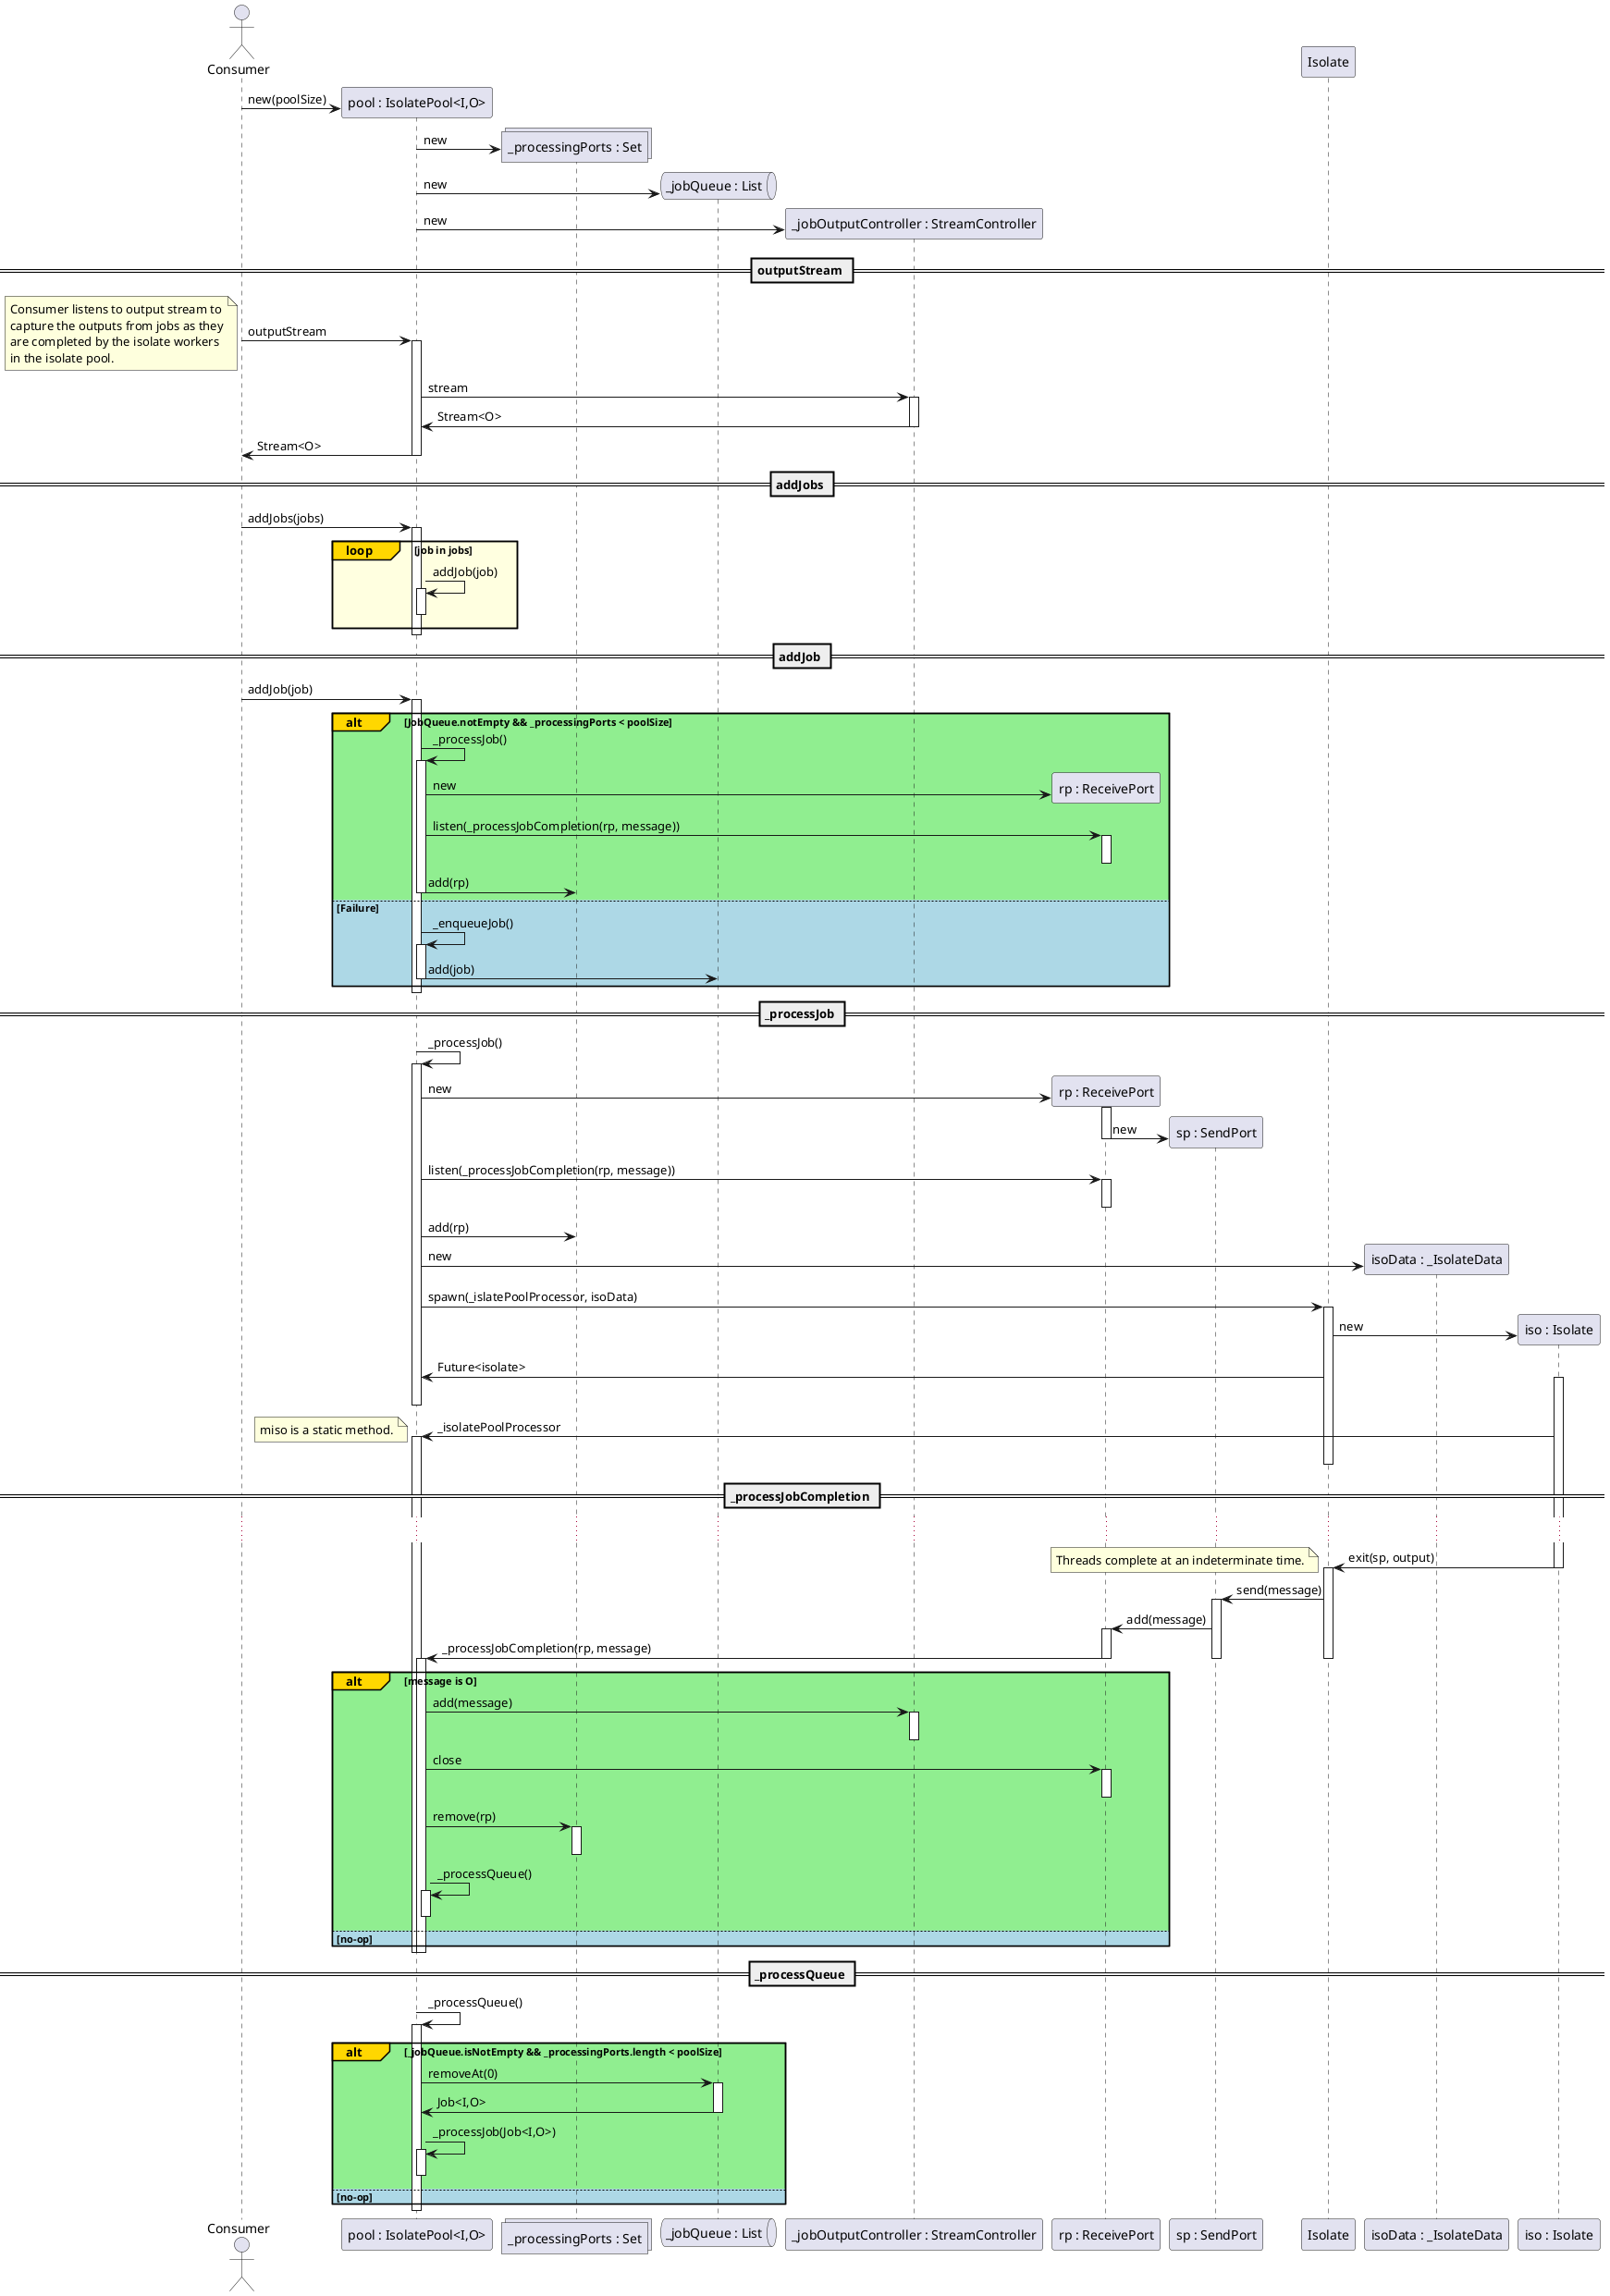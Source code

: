 @startuml
'https://plantuml.com/sequence-diagram

'autonumber
actor Consumer
participant "pool : IsolatePool<I,O>" as miso
collections "_processingPorts : Set" as _processingPorts
queue "_jobQueue : List" as _jobQueue
participant "_jobOutputController : StreamController" as _jobOutputController
participant "rp : ReceivePort" as rp
participant "sp : SendPort" as sp
participant Isolate
participant "isoData : _IsolateData" as isoData
participant "iso : Isolate" as isolate

Consumer -> miso **: new(poolSize)
miso -> _processingPorts ** : new
miso -> _jobQueue ** : new
miso -> _jobOutputController ** : new


== outputStream ==
Consumer -> miso : outputStream
note left
    Consumer listens to output stream to
    capture the outputs from jobs as they
    are completed by the isolate workers
    in the isolate pool.
end note
activate miso
    miso -> _jobOutputController : stream
    activate _jobOutputController
        _jobOutputController -> miso : Stream<O>
    deactivate _jobOutputController
    miso -> Consumer : Stream<O>
deactivate miso

== addJobs ==
Consumer -> miso : addJobs(jobs)
activate miso
    loop#Gold #LightYellow job in jobs
        miso -> miso : addJob(job)
        activate miso
        deactivate miso
    end
deactivate miso
== addJob ==
Consumer -> miso : addJob(job)
activate miso
    alt#Gold #LightGreen JobQueue.notEmpty && _processingPorts < poolSize
        miso -> miso : _processJob()
        activate miso
            miso -> rp ** : new
            miso -> rp : listen(_processJobCompletion(rp, message))
            activate rp
            deactivate rp
            miso -> _processingPorts : add(rp)

        deactivate miso
    else #LightBlue Failure
        miso -> miso : _enqueueJob()
        activate miso
            miso -> _jobQueue : add(job)
        deactivate miso
    end
deactivate miso

== _processJob ==
miso -> miso : _processJob()
activate miso
    miso -> rp ** : new
    activate rp
        rp -> sp ** : new
    deactivate rp
    miso -> rp : listen(_processJobCompletion(rp, message))
    activate rp
    deactivate rp
    miso -> _processingPorts : add(rp)
    miso -> isoData ** : new
    miso -> Isolate : spawn(_islatePoolProcessor, isoData)
activate Isolate
        Isolate -> isolate ** : new
        Isolate -> miso : Future<isolate>
        activate isolate
deactivate miso
    isolate -> miso : _isolatePoolProcessor
    note left: miso is a static method.
    activate miso
deactivate Isolate

== _processJobCompletion ==
...
            isolate -> Isolate : exit(sp, output)
        deactivate isolate
    note left: Threads complete at an indeterminate time.
    activate Isolate
        Isolate -> sp : send(message)
        activate sp
            sp -> rp : add(message)
            activate rp
                rp -> miso : _processJobCompletion(rp, message)
            deactivate rp
        deactivate sp
    deactivate Isolate
    activate miso
        alt#Gold #LightGreen message is O
            miso -> _jobOutputController : add(message)
            activate _jobOutputController
            deactivate _jobOutputController

            miso -> rp : close
            activate rp
            deactivate rp

            miso -> _processingPorts : remove(rp)
            activate _processingPorts
            deactivate _processingPorts

            miso -> miso : _processQueue()
            activate miso
            deactivate miso
        else #LightBlue no-op
        end
    deactivate miso
deactivate miso

== _processQueue ==
miso -> miso : _processQueue()
activate miso
    alt#Gold #LightGreen _jobQueue.isNotEmpty && _processingPorts.length < poolSize
        miso -> _jobQueue : removeAt(0)
        activate _jobQueue
            _jobQueue -> miso : Job<I,O>
        deactivate _jobQueue
        miso -> miso : _processJob(Job<I,O>)
        activate miso
        deactivate miso
    else #LightBlue no-op
    end
deactivate miso

@enduml